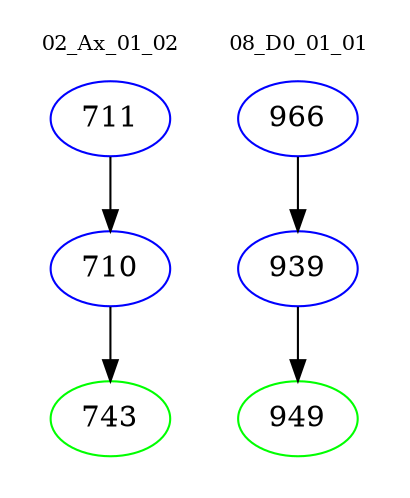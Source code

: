 digraph{
subgraph cluster_0 {
color = white
label = "02_Ax_01_02";
fontsize=10;
T0_711 [label="711", color="blue"]
T0_711 -> T0_710 [color="black"]
T0_710 [label="710", color="blue"]
T0_710 -> T0_743 [color="black"]
T0_743 [label="743", color="green"]
}
subgraph cluster_1 {
color = white
label = "08_D0_01_01";
fontsize=10;
T1_966 [label="966", color="blue"]
T1_966 -> T1_939 [color="black"]
T1_939 [label="939", color="blue"]
T1_939 -> T1_949 [color="black"]
T1_949 [label="949", color="green"]
}
}
